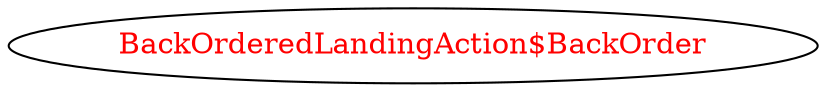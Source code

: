 digraph dependencyGraph {
 concentrate=true;
 ranksep="2.0";
 rankdir="LR"; 
 splines="ortho";
"BackOrderedLandingAction$BackOrder" [fontcolor="red"];
}